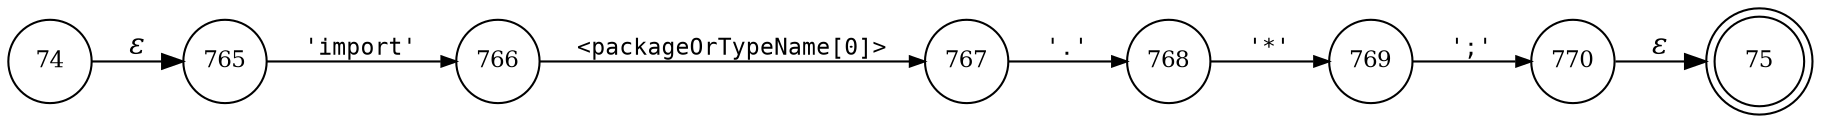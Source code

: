 digraph ATN {
rankdir=LR;
s75[fontsize=11, label="75", shape=doublecircle, fixedsize=true, width=.6];
s768[fontsize=11,label="768", shape=circle, fixedsize=true, width=.55, peripheries=1];
s769[fontsize=11,label="769", shape=circle, fixedsize=true, width=.55, peripheries=1];
s770[fontsize=11,label="770", shape=circle, fixedsize=true, width=.55, peripheries=1];
s74[fontsize=11,label="74", shape=circle, fixedsize=true, width=.55, peripheries=1];
s765[fontsize=11,label="765", shape=circle, fixedsize=true, width=.55, peripheries=1];
s766[fontsize=11,label="766", shape=circle, fixedsize=true, width=.55, peripheries=1];
s767[fontsize=11,label="767", shape=circle, fixedsize=true, width=.55, peripheries=1];
s74 -> s765 [fontname="Times-Italic", label="&epsilon;"];
s765 -> s766 [fontsize=11, fontname="Courier", arrowsize=.7, label = "'import'", arrowhead = normal];
s766 -> s767 [fontsize=11, fontname="Courier", arrowsize=.7, label = "<packageOrTypeName[0]>", arrowhead = normal];
s767 -> s768 [fontsize=11, fontname="Courier", arrowsize=.7, label = "'.'", arrowhead = normal];
s768 -> s769 [fontsize=11, fontname="Courier", arrowsize=.7, label = "'*'", arrowhead = normal];
s769 -> s770 [fontsize=11, fontname="Courier", arrowsize=.7, label = "';'", arrowhead = normal];
s770 -> s75 [fontname="Times-Italic", label="&epsilon;"];
}